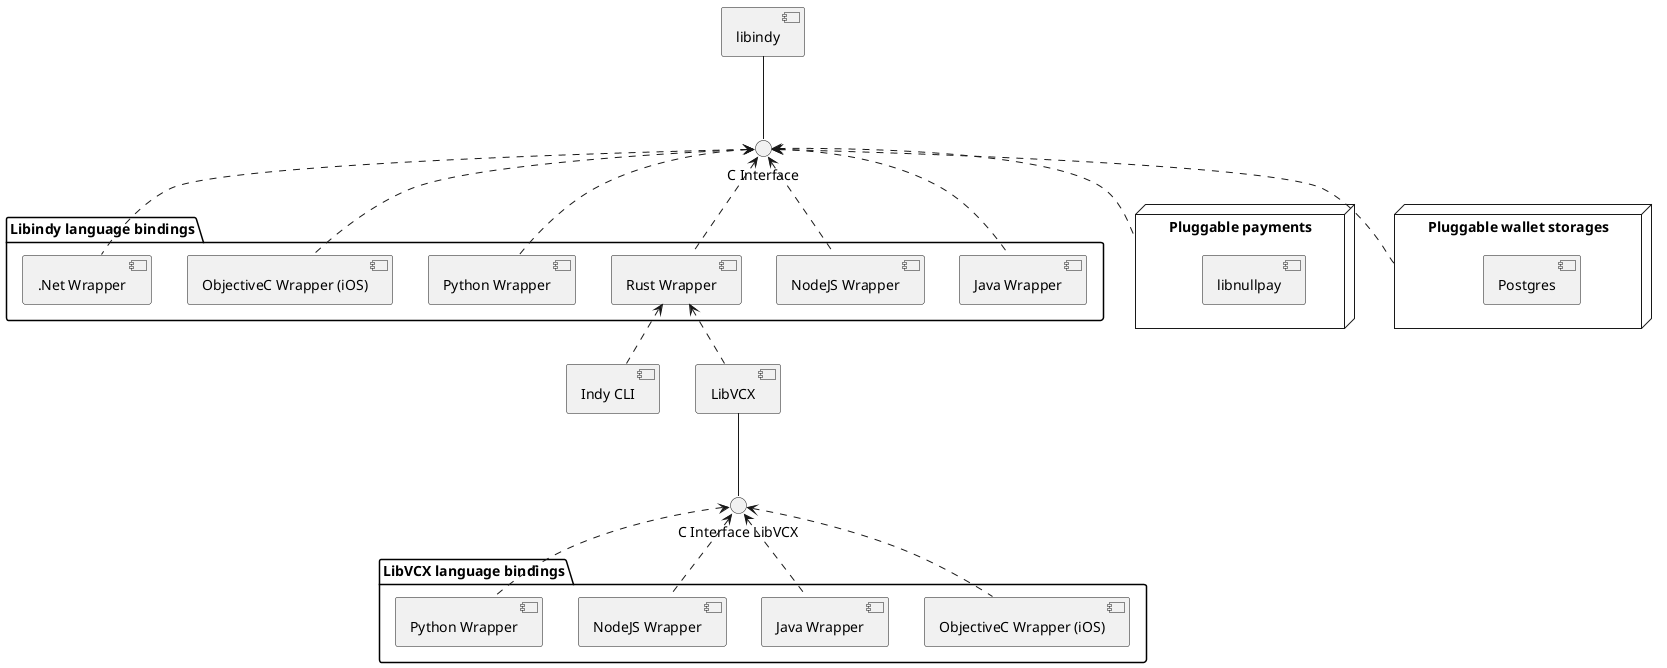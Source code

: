 @startuml

() "C Interface" as cinterface
[libindy] -- cinterface

package "Libindy language bindings" {
    [Java Wrapper] as java_wrapper
    cinterface <.. java_wrapper
    
    [NodeJS Wrapper] as nodejs_wrapper
    cinterface <.. nodejs_wrapper
    
    [Rust Wrapper] as rust_wrapper
    cinterface <.. rust_wrapper
    
    [Python Wrapper] as python_wrapper
    cinterface <.. python_wrapper
    
    [ObjectiveC Wrapper (iOS)] as objc_wrapper
    cinterface <.. objc_wrapper

    [.Net Wrapper] as dnet_wrapper
    cinterface <.. dnet_wrapper
}

node "Pluggable payments" as payments {
    [libnullpay]
}

cinterface <.. payments

node "Pluggable wallet storages" as wallets {
    [Postgres]
}

cinterface <.. wallets

[Indy CLI] as cli
rust_wrapper <.. cli

rust_wrapper <.. [LibVCX]
() "C Interface LibVCX" as cinterface_libvcx
[LibVCX] -- cinterface_libvcx

package "LibVCX language bindings" {
    [ObjectiveC Wrapper (iOS)] as objc_wrapper_libvcx
    cinterface_libvcx <.. objc_wrapper_libvcx

    [Java Wrapper] as java_wrapper_libvcx
    cinterface_libvcx <.. java_wrapper_libvcx

    [NodeJS Wrapper] as nodejs_wrapper_libvcx
    cinterface_libvcx <.. nodejs_wrapper_libvcx

    [Python Wrapper] as python_wrapper_libvcx
    cinterface_libvcx <.. python_wrapper_libvcx
}

@enduml
